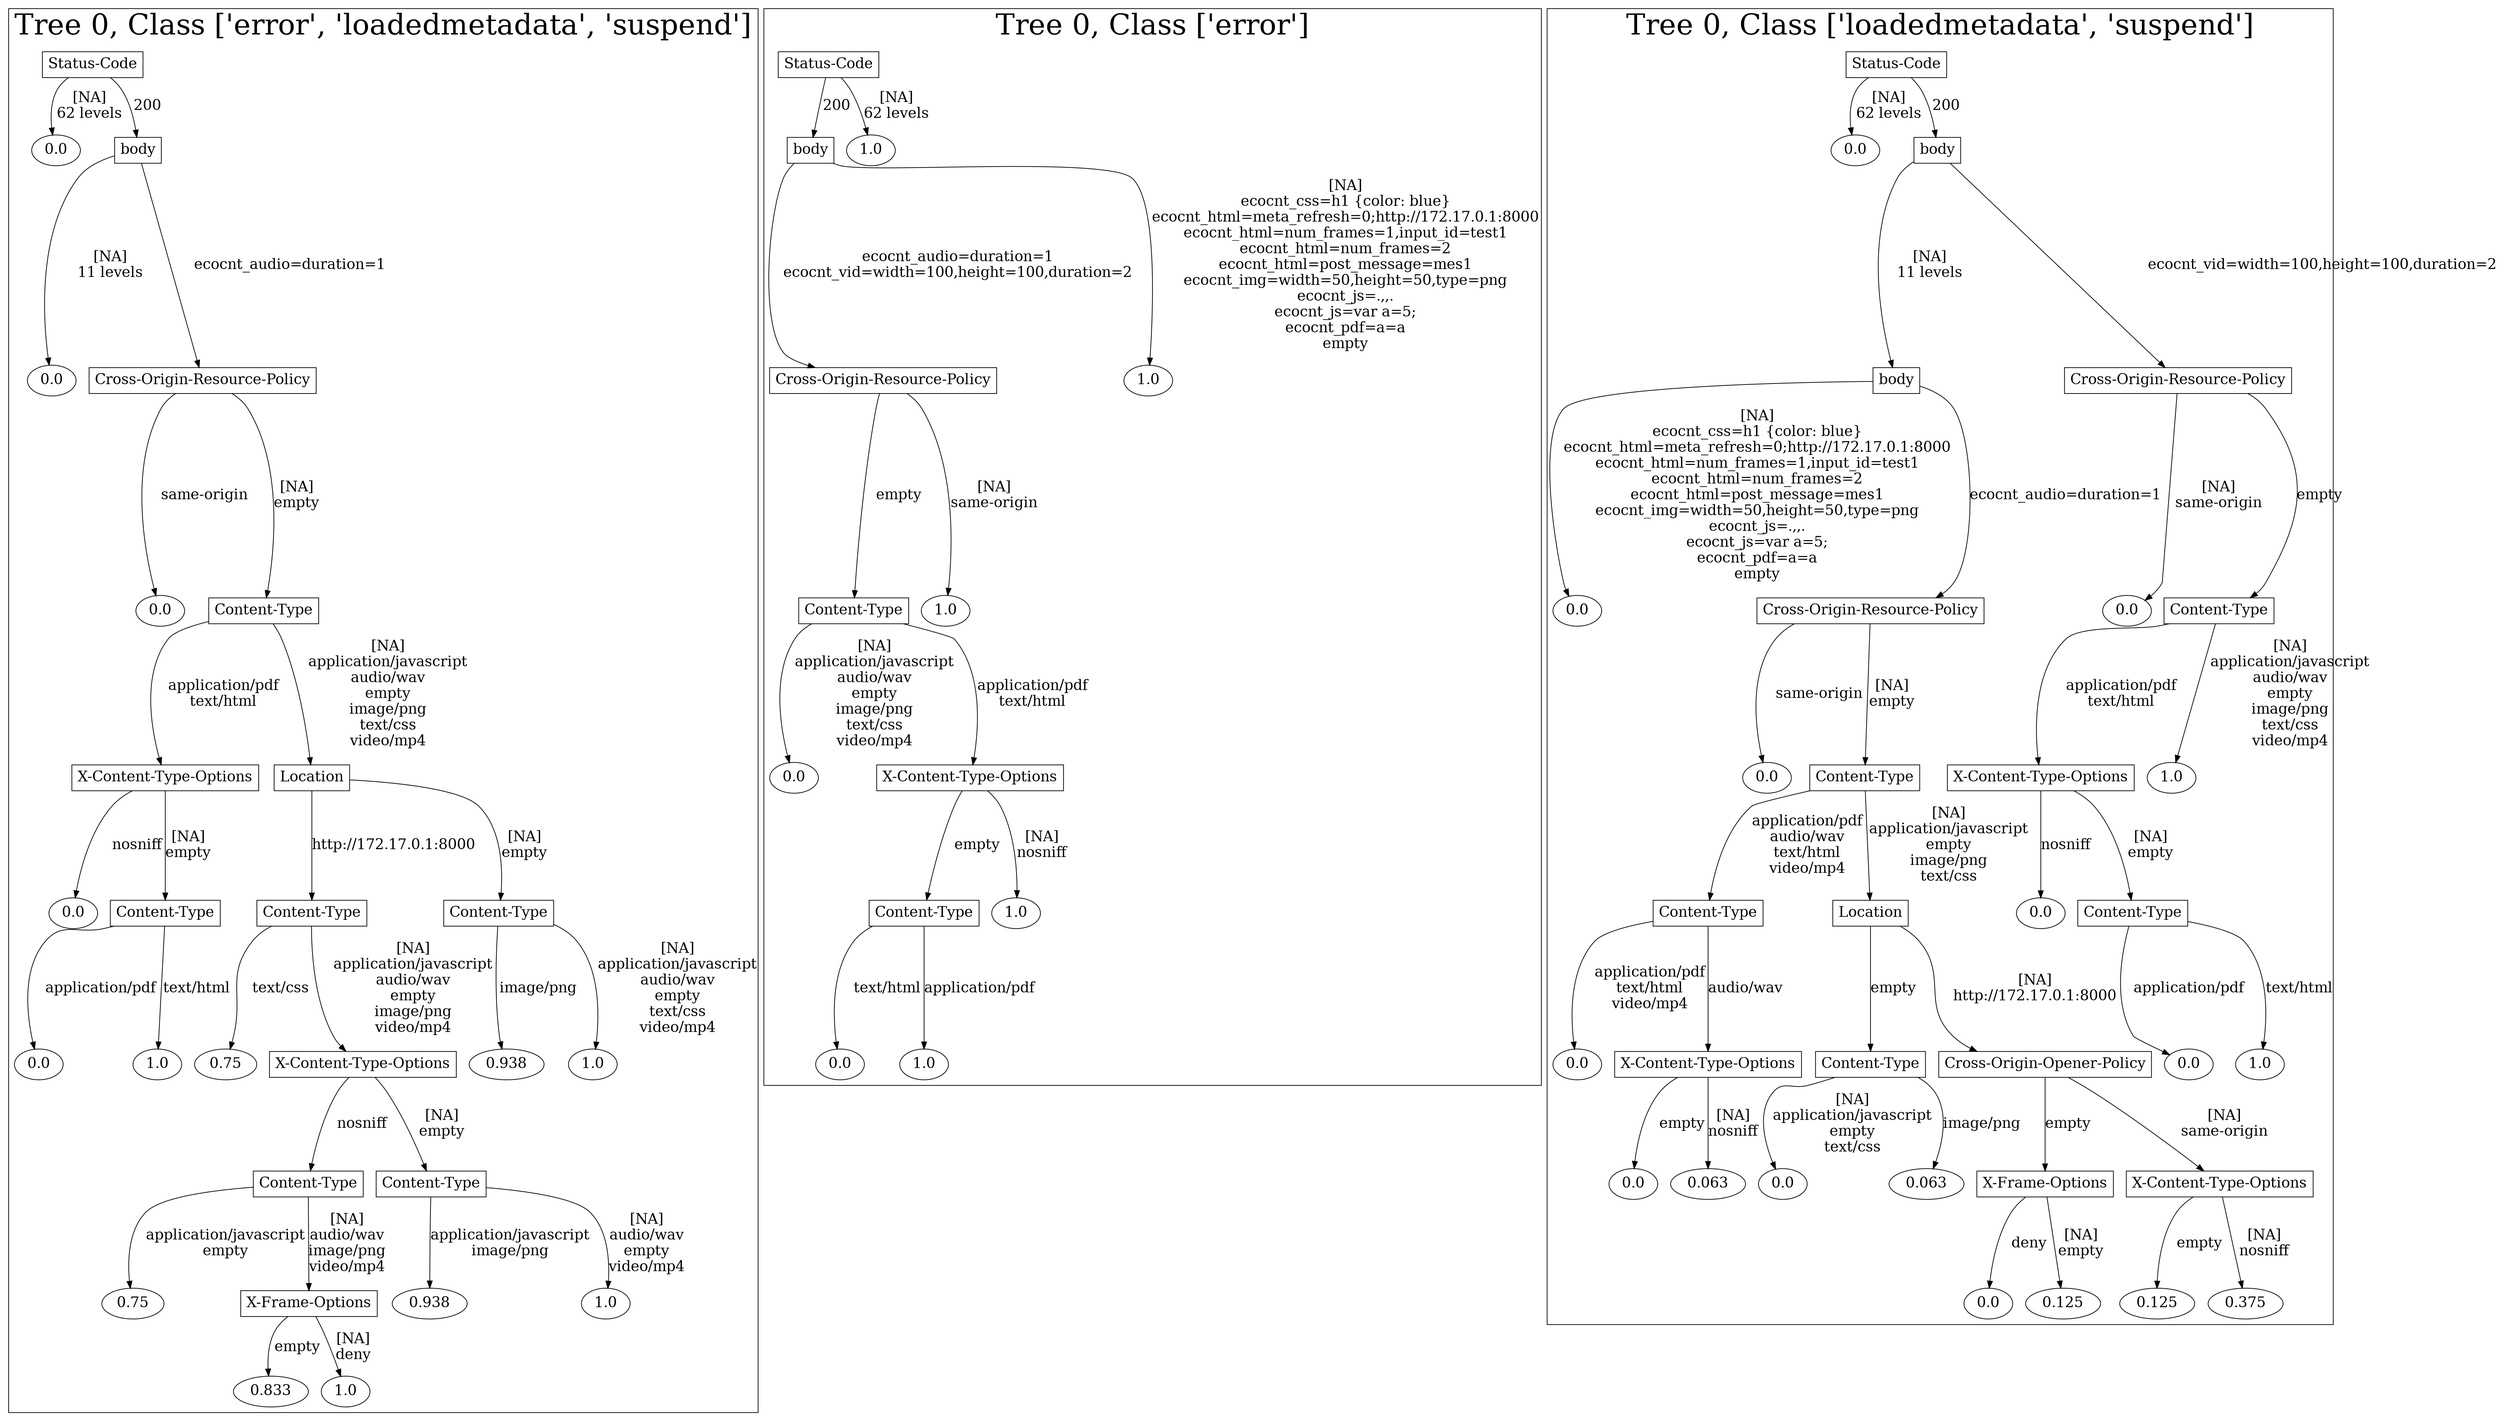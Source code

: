 /*
Generated by:
    http://https://github.com/h2oai/h2o-3/tree/master/h2o-genmodel/src/main/java/hex/genmodel/tools/PrintMojo.java
*/

/*
On a mac:

$ brew install graphviz
$ dot -Tpng file.gv -o file.png
$ open file.png
*/

digraph G {

subgraph cluster_0 {
/* Nodes */

/* Level 0 */
{
"SG_0_Node_0" [shape=box, fontsize=20, label="Status-Code"]
}

/* Level 1 */
{
"SG_0_Node_18" [fontsize=20, label="0.0"]
"SG_0_Node_1" [shape=box, fontsize=20, label="body"]
}

/* Level 2 */
{
"SG_0_Node_19" [fontsize=20, label="0.0"]
"SG_0_Node_2" [shape=box, fontsize=20, label="Cross-Origin-Resource-Policy"]
}

/* Level 3 */
{
"SG_0_Node_20" [fontsize=20, label="0.0"]
"SG_0_Node_3" [shape=box, fontsize=20, label="Content-Type"]
}

/* Level 4 */
{
"SG_0_Node_4" [shape=box, fontsize=20, label="X-Content-Type-Options"]
"SG_0_Node_5" [shape=box, fontsize=20, label="Location"]
}

/* Level 5 */
{
"SG_0_Node_21" [fontsize=20, label="0.0"]
"SG_0_Node_6" [shape=box, fontsize=20, label="Content-Type"]
"SG_0_Node_7" [shape=box, fontsize=20, label="Content-Type"]
"SG_0_Node_8" [shape=box, fontsize=20, label="Content-Type"]
}

/* Level 6 */
{
"SG_0_Node_22" [fontsize=20, label="0.0"]
"SG_0_Node_23" [fontsize=20, label="1.0"]
"SG_0_Node_24" [fontsize=20, label="0.75"]
"SG_0_Node_10" [shape=box, fontsize=20, label="X-Content-Type-Options"]
"SG_0_Node_25" [fontsize=20, label="0.938"]
"SG_0_Node_26" [fontsize=20, label="1.0"]
}

/* Level 7 */
{
"SG_0_Node_12" [shape=box, fontsize=20, label="Content-Type"]
"SG_0_Node_13" [shape=box, fontsize=20, label="Content-Type"]
}

/* Level 8 */
{
"SG_0_Node_27" [fontsize=20, label="0.75"]
"SG_0_Node_15" [shape=box, fontsize=20, label="X-Frame-Options"]
"SG_0_Node_28" [fontsize=20, label="0.938"]
"SG_0_Node_29" [fontsize=20, label="1.0"]
}

/* Level 9 */
{
"SG_0_Node_30" [fontsize=20, label="0.833"]
"SG_0_Node_31" [fontsize=20, label="1.0"]
}

/* Edges */
"SG_0_Node_0" -> "SG_0_Node_18" [fontsize=20, label="[NA]
62 levels
"]
"SG_0_Node_0" -> "SG_0_Node_1" [fontsize=20, label="200
"]
"SG_0_Node_1" -> "SG_0_Node_19" [fontsize=20, label="[NA]
11 levels
"]
"SG_0_Node_1" -> "SG_0_Node_2" [fontsize=20, label="ecocnt_audio=duration=1
"]
"SG_0_Node_2" -> "SG_0_Node_20" [fontsize=20, label="same-origin
"]
"SG_0_Node_2" -> "SG_0_Node_3" [fontsize=20, label="[NA]
empty
"]
"SG_0_Node_3" -> "SG_0_Node_4" [fontsize=20, label="application/pdf
text/html
"]
"SG_0_Node_3" -> "SG_0_Node_5" [fontsize=20, label="[NA]
application/javascript
audio/wav
empty
image/png
text/css
video/mp4
"]
"SG_0_Node_5" -> "SG_0_Node_7" [fontsize=20, label="http://172.17.0.1:8000
"]
"SG_0_Node_5" -> "SG_0_Node_8" [fontsize=20, label="[NA]
empty
"]
"SG_0_Node_8" -> "SG_0_Node_25" [fontsize=20, label="image/png
"]
"SG_0_Node_8" -> "SG_0_Node_26" [fontsize=20, label="[NA]
application/javascript
audio/wav
empty
text/css
video/mp4
"]
"SG_0_Node_7" -> "SG_0_Node_24" [fontsize=20, label="text/css
"]
"SG_0_Node_7" -> "SG_0_Node_10" [fontsize=20, label="[NA]
application/javascript
audio/wav
empty
image/png
video/mp4
"]
"SG_0_Node_10" -> "SG_0_Node_12" [fontsize=20, label="nosniff
"]
"SG_0_Node_10" -> "SG_0_Node_13" [fontsize=20, label="[NA]
empty
"]
"SG_0_Node_13" -> "SG_0_Node_28" [fontsize=20, label="application/javascript
image/png
"]
"SG_0_Node_13" -> "SG_0_Node_29" [fontsize=20, label="[NA]
audio/wav
empty
video/mp4
"]
"SG_0_Node_12" -> "SG_0_Node_27" [fontsize=20, label="application/javascript
empty
"]
"SG_0_Node_12" -> "SG_0_Node_15" [fontsize=20, label="[NA]
audio/wav
image/png
video/mp4
"]
"SG_0_Node_15" -> "SG_0_Node_30" [fontsize=20, label="empty
"]
"SG_0_Node_15" -> "SG_0_Node_31" [fontsize=20, label="[NA]
deny
"]
"SG_0_Node_4" -> "SG_0_Node_21" [fontsize=20, label="nosniff
"]
"SG_0_Node_4" -> "SG_0_Node_6" [fontsize=20, label="[NA]
empty
"]
"SG_0_Node_6" -> "SG_0_Node_22" [fontsize=20, label="application/pdf
"]
"SG_0_Node_6" -> "SG_0_Node_23" [fontsize=20, label="text/html
"]

fontsize=40
label="Tree 0, Class ['error', 'loadedmetadata', 'suspend']"
}

subgraph cluster_1 {
/* Nodes */

/* Level 0 */
{
"SG_1_Node_0" [shape=box, fontsize=20, label="Status-Code"]
}

/* Level 1 */
{
"SG_1_Node_1" [shape=box, fontsize=20, label="body"]
"SG_1_Node_6" [fontsize=20, label="1.0"]
}

/* Level 2 */
{
"SG_1_Node_2" [shape=box, fontsize=20, label="Cross-Origin-Resource-Policy"]
"SG_1_Node_7" [fontsize=20, label="1.0"]
}

/* Level 3 */
{
"SG_1_Node_3" [shape=box, fontsize=20, label="Content-Type"]
"SG_1_Node_8" [fontsize=20, label="1.0"]
}

/* Level 4 */
{
"SG_1_Node_9" [fontsize=20, label="0.0"]
"SG_1_Node_4" [shape=box, fontsize=20, label="X-Content-Type-Options"]
}

/* Level 5 */
{
"SG_1_Node_5" [shape=box, fontsize=20, label="Content-Type"]
"SG_1_Node_10" [fontsize=20, label="1.0"]
}

/* Level 6 */
{
"SG_1_Node_11" [fontsize=20, label="0.0"]
"SG_1_Node_12" [fontsize=20, label="1.0"]
}

/* Edges */
"SG_1_Node_0" -> "SG_1_Node_1" [fontsize=20, label="200
"]
"SG_1_Node_0" -> "SG_1_Node_6" [fontsize=20, label="[NA]
62 levels
"]
"SG_1_Node_1" -> "SG_1_Node_2" [fontsize=20, label="ecocnt_audio=duration=1
ecocnt_vid=width=100,height=100,duration=2
"]
"SG_1_Node_1" -> "SG_1_Node_7" [fontsize=20, label="[NA]
ecocnt_css=h1 {color: blue}
ecocnt_html=meta_refresh=0;http://172.17.0.1:8000
ecocnt_html=num_frames=1,input_id=test1
ecocnt_html=num_frames=2
ecocnt_html=post_message=mes1
ecocnt_img=width=50,height=50,type=png
ecocnt_js=.,,.
ecocnt_js=var a=5;
ecocnt_pdf=a=a
empty
"]
"SG_1_Node_2" -> "SG_1_Node_3" [fontsize=20, label="empty
"]
"SG_1_Node_2" -> "SG_1_Node_8" [fontsize=20, label="[NA]
same-origin
"]
"SG_1_Node_3" -> "SG_1_Node_9" [fontsize=20, label="[NA]
application/javascript
audio/wav
empty
image/png
text/css
video/mp4
"]
"SG_1_Node_3" -> "SG_1_Node_4" [fontsize=20, label="application/pdf
text/html
"]
"SG_1_Node_4" -> "SG_1_Node_5" [fontsize=20, label="empty
"]
"SG_1_Node_4" -> "SG_1_Node_10" [fontsize=20, label="[NA]
nosniff
"]
"SG_1_Node_5" -> "SG_1_Node_11" [fontsize=20, label="text/html
"]
"SG_1_Node_5" -> "SG_1_Node_12" [fontsize=20, label="application/pdf
"]

fontsize=40
label="Tree 0, Class ['error']"
}

subgraph cluster_2 {
/* Nodes */

/* Level 0 */
{
"SG_2_Node_0" [shape=box, fontsize=20, label="Status-Code"]
}

/* Level 1 */
{
"SG_2_Node_21" [fontsize=20, label="0.0"]
"SG_2_Node_1" [shape=box, fontsize=20, label="body"]
}

/* Level 2 */
{
"SG_2_Node_2" [shape=box, fontsize=20, label="body"]
"SG_2_Node_3" [shape=box, fontsize=20, label="Cross-Origin-Resource-Policy"]
}

/* Level 3 */
{
"SG_2_Node_22" [fontsize=20, label="0.0"]
"SG_2_Node_4" [shape=box, fontsize=20, label="Cross-Origin-Resource-Policy"]
"SG_2_Node_23" [fontsize=20, label="0.0"]
"SG_2_Node_5" [shape=box, fontsize=20, label="Content-Type"]
}

/* Level 4 */
{
"SG_2_Node_24" [fontsize=20, label="0.0"]
"SG_2_Node_6" [shape=box, fontsize=20, label="Content-Type"]
"SG_2_Node_7" [shape=box, fontsize=20, label="X-Content-Type-Options"]
"SG_2_Node_25" [fontsize=20, label="1.0"]
}

/* Level 5 */
{
"SG_2_Node_8" [shape=box, fontsize=20, label="Content-Type"]
"SG_2_Node_9" [shape=box, fontsize=20, label="Location"]
"SG_2_Node_26" [fontsize=20, label="0.0"]
"SG_2_Node_10" [shape=box, fontsize=20, label="Content-Type"]
}

/* Level 6 */
{
"SG_2_Node_27" [fontsize=20, label="0.0"]
"SG_2_Node_11" [shape=box, fontsize=20, label="X-Content-Type-Options"]
"SG_2_Node_12" [shape=box, fontsize=20, label="Content-Type"]
"SG_2_Node_13" [shape=box, fontsize=20, label="Cross-Origin-Opener-Policy"]
"SG_2_Node_28" [fontsize=20, label="0.0"]
"SG_2_Node_29" [fontsize=20, label="1.0"]
}

/* Level 7 */
{
"SG_2_Node_30" [fontsize=20, label="0.0"]
"SG_2_Node_31" [fontsize=20, label="0.063"]
"SG_2_Node_32" [fontsize=20, label="0.0"]
"SG_2_Node_33" [fontsize=20, label="0.063"]
"SG_2_Node_16" [shape=box, fontsize=20, label="X-Frame-Options"]
"SG_2_Node_17" [shape=box, fontsize=20, label="X-Content-Type-Options"]
}

/* Level 8 */
{
"SG_2_Node_34" [fontsize=20, label="0.0"]
"SG_2_Node_35" [fontsize=20, label="0.125"]
"SG_2_Node_36" [fontsize=20, label="0.125"]
"SG_2_Node_37" [fontsize=20, label="0.375"]
}

/* Edges */
"SG_2_Node_0" -> "SG_2_Node_21" [fontsize=20, label="[NA]
62 levels
"]
"SG_2_Node_0" -> "SG_2_Node_1" [fontsize=20, label="200
"]
"SG_2_Node_1" -> "SG_2_Node_2" [fontsize=20, label="[NA]
11 levels
"]
"SG_2_Node_1" -> "SG_2_Node_3" [fontsize=20, label="ecocnt_vid=width=100,height=100,duration=2
"]
"SG_2_Node_3" -> "SG_2_Node_23" [fontsize=20, label="[NA]
same-origin
"]
"SG_2_Node_3" -> "SG_2_Node_5" [fontsize=20, label="empty
"]
"SG_2_Node_5" -> "SG_2_Node_7" [fontsize=20, label="application/pdf
text/html
"]
"SG_2_Node_5" -> "SG_2_Node_25" [fontsize=20, label="[NA]
application/javascript
audio/wav
empty
image/png
text/css
video/mp4
"]
"SG_2_Node_7" -> "SG_2_Node_26" [fontsize=20, label="nosniff
"]
"SG_2_Node_7" -> "SG_2_Node_10" [fontsize=20, label="[NA]
empty
"]
"SG_2_Node_10" -> "SG_2_Node_28" [fontsize=20, label="application/pdf
"]
"SG_2_Node_10" -> "SG_2_Node_29" [fontsize=20, label="text/html
"]
"SG_2_Node_2" -> "SG_2_Node_22" [fontsize=20, label="[NA]
ecocnt_css=h1 {color: blue}
ecocnt_html=meta_refresh=0;http://172.17.0.1:8000
ecocnt_html=num_frames=1,input_id=test1
ecocnt_html=num_frames=2
ecocnt_html=post_message=mes1
ecocnt_img=width=50,height=50,type=png
ecocnt_js=.,,.
ecocnt_js=var a=5;
ecocnt_pdf=a=a
empty
"]
"SG_2_Node_2" -> "SG_2_Node_4" [fontsize=20, label="ecocnt_audio=duration=1
"]
"SG_2_Node_4" -> "SG_2_Node_24" [fontsize=20, label="same-origin
"]
"SG_2_Node_4" -> "SG_2_Node_6" [fontsize=20, label="[NA]
empty
"]
"SG_2_Node_6" -> "SG_2_Node_8" [fontsize=20, label="application/pdf
audio/wav
text/html
video/mp4
"]
"SG_2_Node_6" -> "SG_2_Node_9" [fontsize=20, label="[NA]
application/javascript
empty
image/png
text/css
"]
"SG_2_Node_9" -> "SG_2_Node_12" [fontsize=20, label="empty
"]
"SG_2_Node_9" -> "SG_2_Node_13" [fontsize=20, label="[NA]
http://172.17.0.1:8000
"]
"SG_2_Node_13" -> "SG_2_Node_16" [fontsize=20, label="empty
"]
"SG_2_Node_13" -> "SG_2_Node_17" [fontsize=20, label="[NA]
same-origin
"]
"SG_2_Node_17" -> "SG_2_Node_36" [fontsize=20, label="empty
"]
"SG_2_Node_17" -> "SG_2_Node_37" [fontsize=20, label="[NA]
nosniff
"]
"SG_2_Node_16" -> "SG_2_Node_34" [fontsize=20, label="deny
"]
"SG_2_Node_16" -> "SG_2_Node_35" [fontsize=20, label="[NA]
empty
"]
"SG_2_Node_12" -> "SG_2_Node_32" [fontsize=20, label="[NA]
application/javascript
empty
text/css
"]
"SG_2_Node_12" -> "SG_2_Node_33" [fontsize=20, label="image/png
"]
"SG_2_Node_8" -> "SG_2_Node_27" [fontsize=20, label="application/pdf
text/html
video/mp4
"]
"SG_2_Node_8" -> "SG_2_Node_11" [fontsize=20, label="audio/wav
"]
"SG_2_Node_11" -> "SG_2_Node_30" [fontsize=20, label="empty
"]
"SG_2_Node_11" -> "SG_2_Node_31" [fontsize=20, label="[NA]
nosniff
"]

fontsize=40
label="Tree 0, Class ['loadedmetadata', 'suspend']"
}

}

